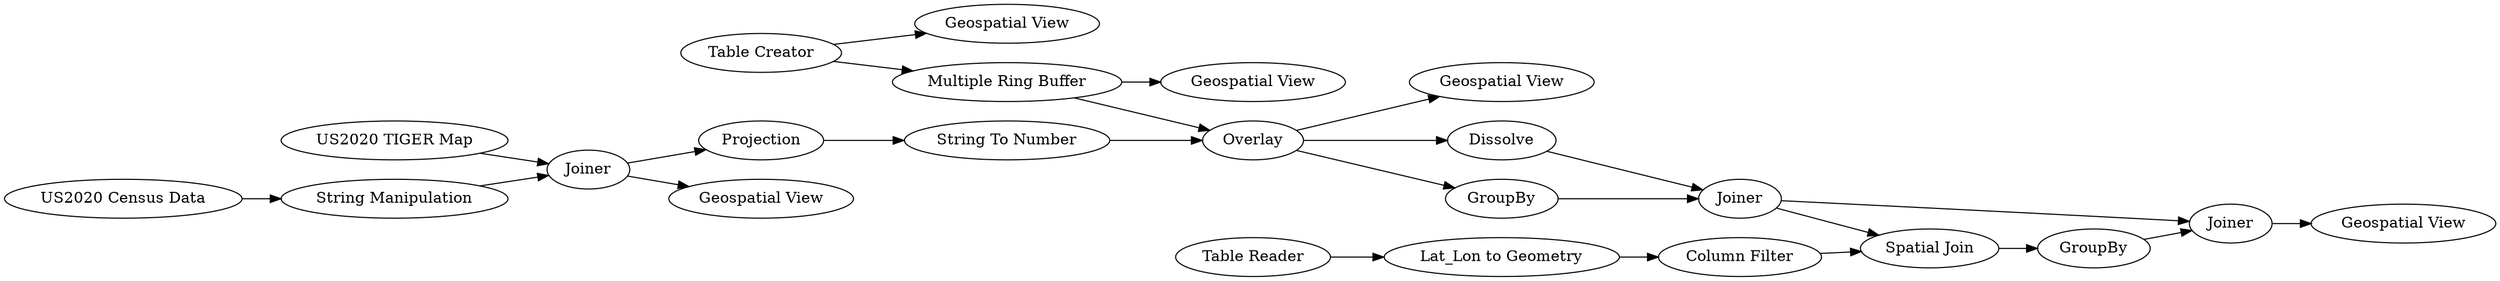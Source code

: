 digraph {
	66 -> 68
	88 -> 563
	68 -> 88
	89 -> 48
	42 -> 43
	561 -> 53
	59 -> 60
	43 -> 39
	563 -> 566
	561 -> 86
	80 -> 66
	40 -> 20
	561 -> 59
	48 -> 87
	43 -> 49
	60 -> 566
	89 -> 90
	566 -> 47
	20 -> 43
	53 -> 60
	49 -> 52
	48 -> 561
	60 -> 88
	52 -> 561
	89 [label="Table Creator"]
	52 [label="String To Number"]
	39 [label="Geospatial View"]
	561 [label=Overlay]
	49 [label=Projection]
	566 [label=Joiner]
	59 [label=GroupBy]
	86 [label="Geospatial View"]
	48 [label="Multiple Ring Buffer"]
	90 [label="Geospatial View"]
	42 [label="US2020 TIGER Map"]
	53 [label=Dissolve]
	87 [label="Geospatial View"]
	68 [label="Column Filter"]
	47 [label="Geospatial View"]
	563 [label=GroupBy]
	60 [label=Joiner]
	43 [label=Joiner]
	20 [label="String Manipulation"]
	66 [label="Lat_Lon to Geometry"]
	88 [label="Spatial Join"]
	40 [label="US2020 Census Data"]
	80 [label="Table Reader"]
	rankdir=LR
}
